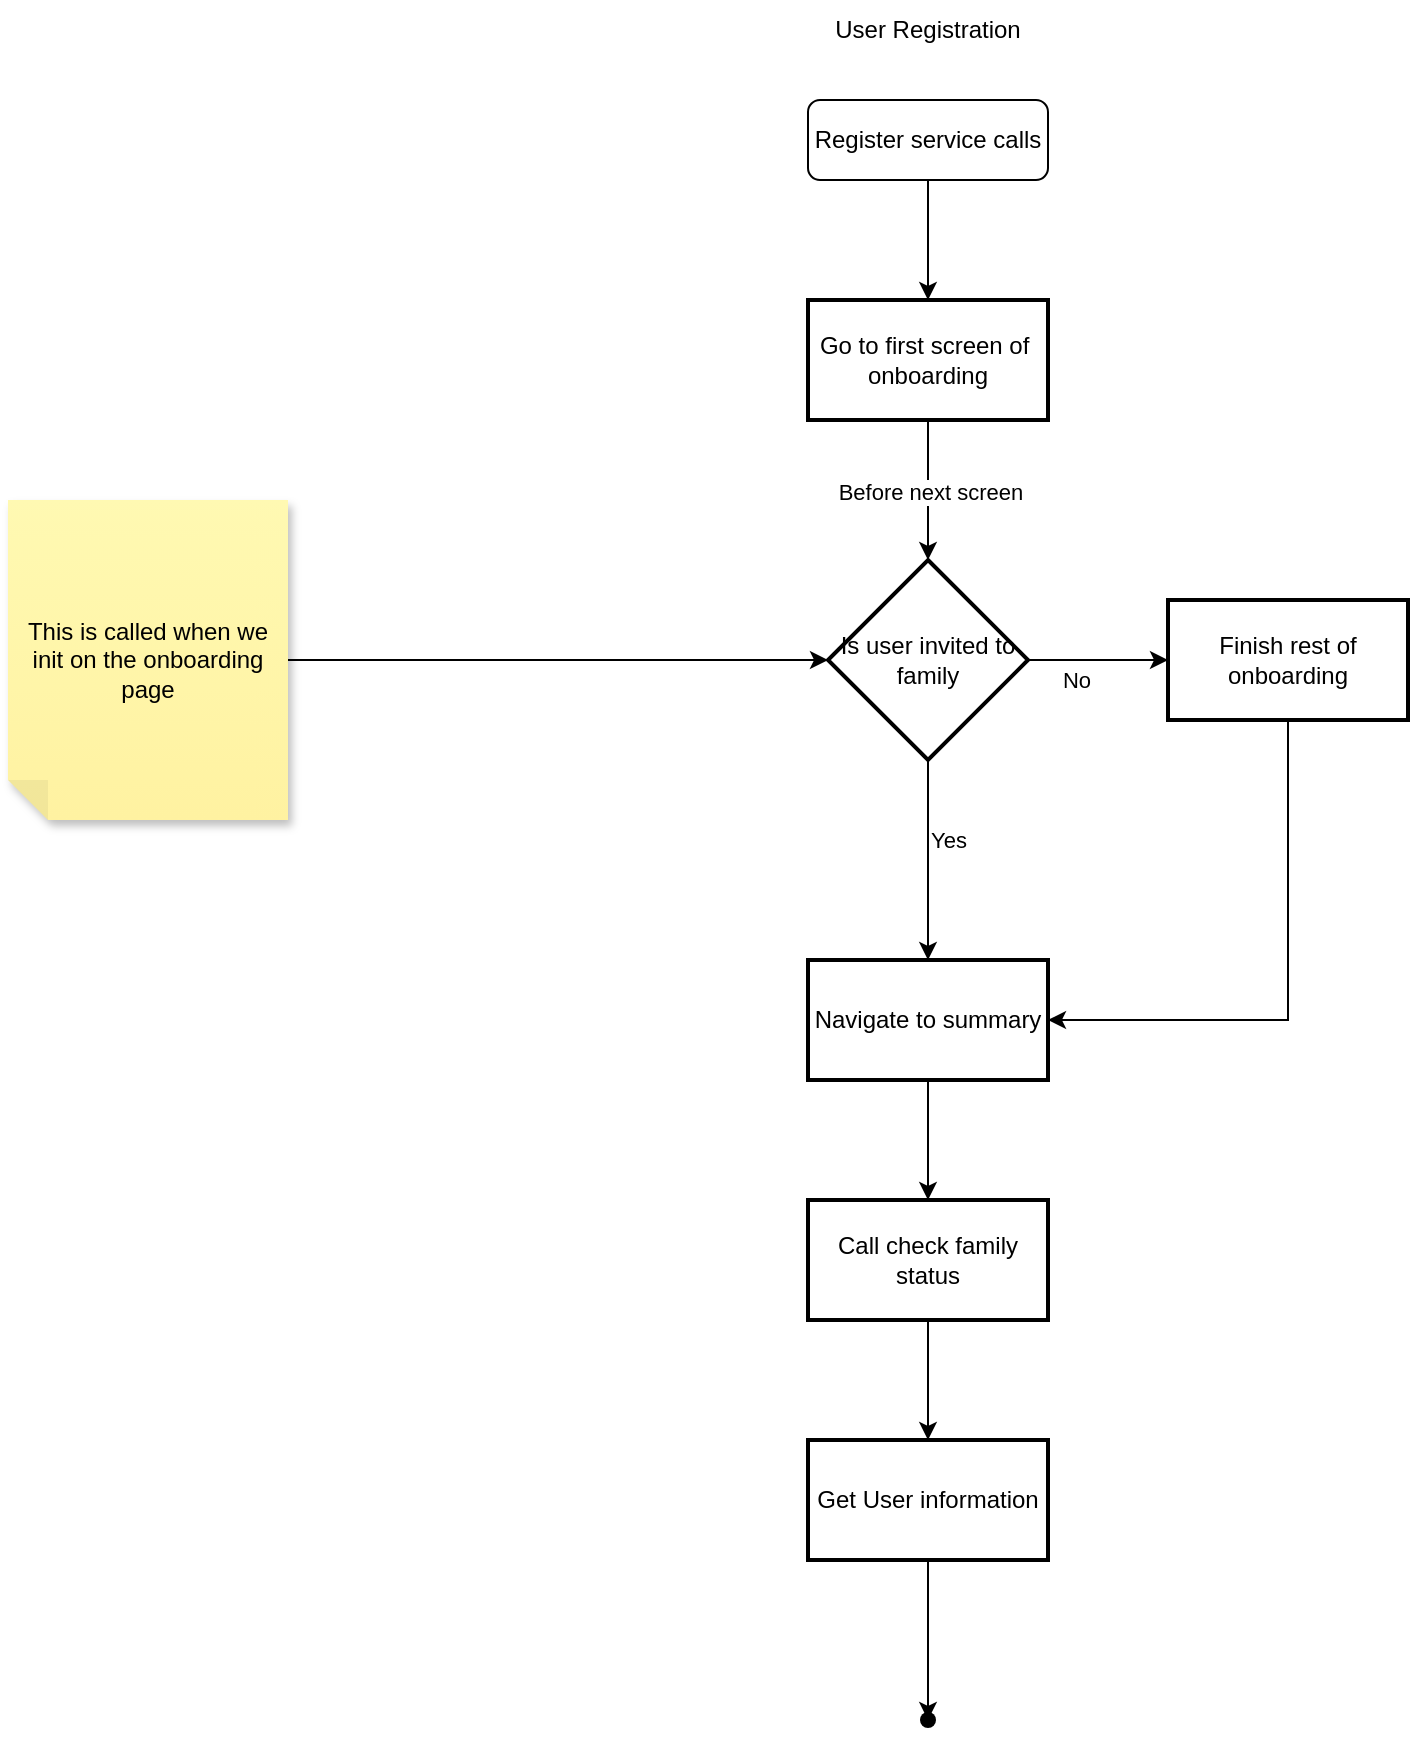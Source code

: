 <mxfile version="22.0.3" type="device" pages="3">
  <diagram name="User Registration" id="I11aeULpgsoVVp3GMLf6">
    <mxGraphModel dx="1152" dy="899" grid="1" gridSize="10" guides="1" tooltips="1" connect="1" arrows="1" fold="1" page="0" pageScale="1" pageWidth="850" pageHeight="1100" math="0" shadow="0">
      <root>
        <mxCell id="0" />
        <mxCell id="1" parent="0" />
        <mxCell id="t9h08wB3UkuwHOLylfUy-18" value="" style="edgeStyle=orthogonalEdgeStyle;rounded=0;orthogonalLoop=1;jettySize=auto;html=1;" edge="1" parent="1" source="t9h08wB3UkuwHOLylfUy-1">
          <mxGeometry relative="1" as="geometry">
            <mxPoint x="220" y="180" as="targetPoint" />
          </mxGeometry>
        </mxCell>
        <mxCell id="t9h08wB3UkuwHOLylfUy-1" value="Register service calls" style="rounded=1;whiteSpace=wrap;html=1;fontSize=12;glass=0;strokeWidth=1;shadow=0;" vertex="1" parent="1">
          <mxGeometry x="160" y="80" width="120" height="40" as="geometry" />
        </mxCell>
        <mxCell id="t9h08wB3UkuwHOLylfUy-118" value="" style="edgeStyle=orthogonalEdgeStyle;rounded=0;orthogonalLoop=1;jettySize=auto;html=1;" edge="1" parent="1" source="t9h08wB3UkuwHOLylfUy-9">
          <mxGeometry relative="1" as="geometry">
            <mxPoint x="220" y="890" as="targetPoint" />
          </mxGeometry>
        </mxCell>
        <mxCell id="t9h08wB3UkuwHOLylfUy-9" value="Get User information" style="whiteSpace=wrap;html=1;strokeWidth=2;" vertex="1" parent="1">
          <mxGeometry x="160" y="750" width="120" height="60" as="geometry" />
        </mxCell>
        <mxCell id="t9h08wB3UkuwHOLylfUy-38" value="Go to first screen of&amp;nbsp;&lt;br&gt;onboarding" style="whiteSpace=wrap;html=1;strokeWidth=2;" vertex="1" parent="1">
          <mxGeometry x="160" y="180" width="120" height="60" as="geometry" />
        </mxCell>
        <mxCell id="t9h08wB3UkuwHOLylfUy-49" value="User Registration" style="text;strokeColor=none;align=center;fillColor=none;html=1;verticalAlign=middle;whiteSpace=wrap;rounded=0;" vertex="1" parent="1">
          <mxGeometry x="130" y="30" width="180" height="30" as="geometry" />
        </mxCell>
        <mxCell id="t9h08wB3UkuwHOLylfUy-102" value="" style="edgeStyle=orthogonalEdgeStyle;rounded=0;orthogonalLoop=1;jettySize=auto;html=1;" edge="1" parent="1" source="t9h08wB3UkuwHOLylfUy-98" target="t9h08wB3UkuwHOLylfUy-101">
          <mxGeometry relative="1" as="geometry" />
        </mxCell>
        <mxCell id="t9h08wB3UkuwHOLylfUy-103" value="Yes" style="edgeLabel;html=1;align=center;verticalAlign=middle;resizable=0;points=[];" vertex="1" connectable="0" parent="t9h08wB3UkuwHOLylfUy-102">
          <mxGeometry x="-0.2" y="2" relative="1" as="geometry">
            <mxPoint x="8" as="offset" />
          </mxGeometry>
        </mxCell>
        <mxCell id="t9h08wB3UkuwHOLylfUy-108" value="" style="edgeStyle=orthogonalEdgeStyle;rounded=0;orthogonalLoop=1;jettySize=auto;html=1;" edge="1" parent="1" source="t9h08wB3UkuwHOLylfUy-98" target="t9h08wB3UkuwHOLylfUy-107">
          <mxGeometry relative="1" as="geometry" />
        </mxCell>
        <mxCell id="t9h08wB3UkuwHOLylfUy-113" value="No" style="edgeLabel;html=1;align=center;verticalAlign=middle;resizable=0;points=[];" vertex="1" connectable="0" parent="t9h08wB3UkuwHOLylfUy-108">
          <mxGeometry x="-0.314" y="2" relative="1" as="geometry">
            <mxPoint y="12" as="offset" />
          </mxGeometry>
        </mxCell>
        <mxCell id="t9h08wB3UkuwHOLylfUy-98" value="Is user invited to family" style="strokeWidth=2;html=1;shape=mxgraph.flowchart.decision;whiteSpace=wrap;" vertex="1" parent="1">
          <mxGeometry x="170" y="310" width="100" height="100" as="geometry" />
        </mxCell>
        <mxCell id="t9h08wB3UkuwHOLylfUy-99" style="edgeStyle=orthogonalEdgeStyle;rounded=0;orthogonalLoop=1;jettySize=auto;html=1;entryX=0.5;entryY=0;entryDx=0;entryDy=0;entryPerimeter=0;" edge="1" parent="1" source="t9h08wB3UkuwHOLylfUy-38" target="t9h08wB3UkuwHOLylfUy-98">
          <mxGeometry relative="1" as="geometry" />
        </mxCell>
        <mxCell id="t9h08wB3UkuwHOLylfUy-100" value="Before next screen" style="edgeLabel;html=1;align=center;verticalAlign=middle;resizable=0;points=[];" vertex="1" connectable="0" parent="t9h08wB3UkuwHOLylfUy-99">
          <mxGeometry x="0.029" y="1" relative="1" as="geometry">
            <mxPoint as="offset" />
          </mxGeometry>
        </mxCell>
        <mxCell id="t9h08wB3UkuwHOLylfUy-115" style="edgeStyle=orthogonalEdgeStyle;rounded=0;orthogonalLoop=1;jettySize=auto;html=1;entryX=0.5;entryY=0;entryDx=0;entryDy=0;" edge="1" parent="1" source="t9h08wB3UkuwHOLylfUy-101" target="t9h08wB3UkuwHOLylfUy-114">
          <mxGeometry relative="1" as="geometry" />
        </mxCell>
        <mxCell id="t9h08wB3UkuwHOLylfUy-101" value="Navigate to summary" style="whiteSpace=wrap;html=1;strokeWidth=2;" vertex="1" parent="1">
          <mxGeometry x="160" y="510" width="120" height="60" as="geometry" />
        </mxCell>
        <mxCell id="t9h08wB3UkuwHOLylfUy-109" style="edgeStyle=orthogonalEdgeStyle;rounded=0;orthogonalLoop=1;jettySize=auto;html=1;entryX=1;entryY=0.5;entryDx=0;entryDy=0;exitX=0.5;exitY=1;exitDx=0;exitDy=0;" edge="1" parent="1" source="t9h08wB3UkuwHOLylfUy-107" target="t9h08wB3UkuwHOLylfUy-101">
          <mxGeometry relative="1" as="geometry">
            <mxPoint x="430" y="410" as="sourcePoint" />
            <mxPoint x="370" y="605" as="targetPoint" />
          </mxGeometry>
        </mxCell>
        <mxCell id="t9h08wB3UkuwHOLylfUy-107" value="Finish rest of onboarding" style="whiteSpace=wrap;html=1;strokeWidth=2;" vertex="1" parent="1">
          <mxGeometry x="340" y="330" width="120" height="60" as="geometry" />
        </mxCell>
        <mxCell id="t9h08wB3UkuwHOLylfUy-116" style="edgeStyle=orthogonalEdgeStyle;rounded=0;orthogonalLoop=1;jettySize=auto;html=1;entryX=0.5;entryY=0;entryDx=0;entryDy=0;" edge="1" parent="1" source="t9h08wB3UkuwHOLylfUy-114" target="t9h08wB3UkuwHOLylfUy-9">
          <mxGeometry relative="1" as="geometry" />
        </mxCell>
        <mxCell id="t9h08wB3UkuwHOLylfUy-114" value="Call check family status" style="whiteSpace=wrap;html=1;strokeWidth=2;" vertex="1" parent="1">
          <mxGeometry x="160" y="630" width="120" height="60" as="geometry" />
        </mxCell>
        <mxCell id="t9h08wB3UkuwHOLylfUy-117" value="" style="shape=waypoint;sketch=0;size=6;pointerEvents=1;points=[];fillColor=default;resizable=0;rotatable=0;perimeter=centerPerimeter;snapToPoint=1;strokeWidth=2;" vertex="1" parent="1">
          <mxGeometry x="210" y="880" width="20" height="20" as="geometry" />
        </mxCell>
        <mxCell id="pOQlxlrW-7M5fWKGBgPx-1" value="This is called when we init on the onboarding page" style="shape=note;whiteSpace=wrap;html=1;backgroundOutline=1;fontColor=#000000;darkOpacity=0.05;fillColor=#FFF9B2;strokeColor=none;fillStyle=solid;direction=west;gradientDirection=north;gradientColor=#FFF2A1;shadow=1;size=20;pointerEvents=1;" vertex="1" parent="1">
          <mxGeometry x="-240" y="280" width="140" height="160" as="geometry" />
        </mxCell>
        <mxCell id="pOQlxlrW-7M5fWKGBgPx-2" style="edgeStyle=orthogonalEdgeStyle;rounded=0;orthogonalLoop=1;jettySize=auto;html=1;entryX=0;entryY=0.5;entryDx=0;entryDy=0;entryPerimeter=0;" edge="1" parent="1" source="pOQlxlrW-7M5fWKGBgPx-1" target="t9h08wB3UkuwHOLylfUy-98">
          <mxGeometry relative="1" as="geometry" />
        </mxCell>
      </root>
    </mxGraphModel>
  </diagram>
  <diagram id="Cz_ZLe5MWmKR2mvVQLMz" name="Validate Token">
    <mxGraphModel dx="1274" dy="854" grid="1" gridSize="10" guides="1" tooltips="1" connect="1" arrows="1" fold="1" page="0" pageScale="1" pageWidth="850" pageHeight="1100" math="0" shadow="0">
      <root>
        <mxCell id="0" />
        <mxCell id="1" parent="0" />
        <mxCell id="hUvhQDGpwkOQL54ozyJn-1" value="Validate refresh token" style="rounded=1;whiteSpace=wrap;html=1;fontSize=12;glass=0;strokeWidth=1;shadow=0;" vertex="1" parent="1">
          <mxGeometry x="750" y="80" width="120" height="40" as="geometry" />
        </mxCell>
        <mxCell id="hUvhQDGpwkOQL54ozyJn-2" value="User closes app in the middle of onboarding process&lt;br&gt;App awakens" style="text;strokeColor=none;align=center;fillColor=none;html=1;verticalAlign=middle;whiteSpace=wrap;rounded=0;" vertex="1" parent="1">
          <mxGeometry x="720" y="20" width="180" height="40" as="geometry" />
        </mxCell>
        <mxCell id="hUvhQDGpwkOQL54ozyJn-3" value="" style="edgeStyle=orthogonalEdgeStyle;rounded=0;orthogonalLoop=1;jettySize=auto;html=1;" edge="1" parent="1" source="hUvhQDGpwkOQL54ozyJn-6" target="hUvhQDGpwkOQL54ozyJn-9">
          <mxGeometry relative="1" as="geometry" />
        </mxCell>
        <mxCell id="hUvhQDGpwkOQL54ozyJn-4" value="No" style="edgeLabel;html=1;align=center;verticalAlign=middle;resizable=0;points=[];" vertex="1" connectable="0" parent="hUvhQDGpwkOQL54ozyJn-3">
          <mxGeometry x="-0.057" y="1" relative="1" as="geometry">
            <mxPoint as="offset" />
          </mxGeometry>
        </mxCell>
        <mxCell id="hUvhQDGpwkOQL54ozyJn-5" value="" style="edgeStyle=orthogonalEdgeStyle;rounded=0;orthogonalLoop=1;jettySize=auto;html=1;" edge="1" parent="1" source="hUvhQDGpwkOQL54ozyJn-6" target="hUvhQDGpwkOQL54ozyJn-35">
          <mxGeometry relative="1" as="geometry" />
        </mxCell>
        <mxCell id="hUvhQDGpwkOQL54ozyJn-6" value="Is valid token" style="strokeWidth=2;html=1;shape=mxgraph.flowchart.decision;whiteSpace=wrap;" vertex="1" parent="1">
          <mxGeometry x="760" y="190" width="100" height="100" as="geometry" />
        </mxCell>
        <mxCell id="hUvhQDGpwkOQL54ozyJn-7" style="edgeStyle=orthogonalEdgeStyle;rounded=0;orthogonalLoop=1;jettySize=auto;html=1;entryX=0.5;entryY=0;entryDx=0;entryDy=0;entryPerimeter=0;" edge="1" parent="1" source="hUvhQDGpwkOQL54ozyJn-1" target="hUvhQDGpwkOQL54ozyJn-6">
          <mxGeometry relative="1" as="geometry" />
        </mxCell>
        <mxCell id="hUvhQDGpwkOQL54ozyJn-8" value="" style="edgeStyle=orthogonalEdgeStyle;rounded=0;orthogonalLoop=1;jettySize=auto;html=1;" edge="1" parent="1" source="hUvhQDGpwkOQL54ozyJn-9" target="hUvhQDGpwkOQL54ozyJn-10">
          <mxGeometry relative="1" as="geometry" />
        </mxCell>
        <mxCell id="hUvhQDGpwkOQL54ozyJn-9" value="Navigate to login" style="whiteSpace=wrap;html=1;strokeWidth=2;" vertex="1" parent="1">
          <mxGeometry x="930" y="210" width="120" height="60" as="geometry" />
        </mxCell>
        <mxCell id="hUvhQDGpwkOQL54ozyJn-10" value="" style="shape=waypoint;sketch=0;size=6;pointerEvents=1;points=[];fillColor=default;resizable=0;rotatable=0;perimeter=centerPerimeter;snapToPoint=1;strokeWidth=2;" vertex="1" parent="1">
          <mxGeometry x="1180" y="230" width="20" height="20" as="geometry" />
        </mxCell>
        <mxCell id="hUvhQDGpwkOQL54ozyJn-11" value="" style="edgeStyle=orthogonalEdgeStyle;rounded=0;orthogonalLoop=1;jettySize=auto;html=1;" edge="1" parent="1" source="hUvhQDGpwkOQL54ozyJn-15" target="hUvhQDGpwkOQL54ozyJn-17">
          <mxGeometry relative="1" as="geometry" />
        </mxCell>
        <mxCell id="hUvhQDGpwkOQL54ozyJn-12" value="NO" style="edgeLabel;html=1;align=center;verticalAlign=middle;resizable=0;points=[];" vertex="1" connectable="0" parent="hUvhQDGpwkOQL54ozyJn-11">
          <mxGeometry x="-0.12" y="1" relative="1" as="geometry">
            <mxPoint x="9" y="-4" as="offset" />
          </mxGeometry>
        </mxCell>
        <mxCell id="hUvhQDGpwkOQL54ozyJn-13" style="edgeStyle=orthogonalEdgeStyle;rounded=0;orthogonalLoop=1;jettySize=auto;html=1;entryX=1;entryY=0.5;entryDx=0;entryDy=0;" edge="1" parent="1" source="hUvhQDGpwkOQL54ozyJn-15" target="hUvhQDGpwkOQL54ozyJn-22">
          <mxGeometry relative="1" as="geometry">
            <Array as="points">
              <mxPoint x="1010" y="590" />
              <mxPoint x="1010" y="910" />
            </Array>
          </mxGeometry>
        </mxCell>
        <mxCell id="hUvhQDGpwkOQL54ozyJn-14" value="Yes" style="edgeLabel;html=1;align=center;verticalAlign=middle;resizable=0;points=[];" vertex="1" connectable="0" parent="hUvhQDGpwkOQL54ozyJn-13">
          <mxGeometry x="-0.152" y="1" relative="1" as="geometry">
            <mxPoint as="offset" />
          </mxGeometry>
        </mxCell>
        <mxCell id="hUvhQDGpwkOQL54ozyJn-15" value="Has user onboarded at least to the first step?" style="strokeWidth=2;html=1;shape=mxgraph.flowchart.decision;whiteSpace=wrap;" vertex="1" parent="1">
          <mxGeometry x="760" y="540" width="100" height="100" as="geometry" />
        </mxCell>
        <mxCell id="hUvhQDGpwkOQL54ozyJn-16" value="" style="edgeStyle=orthogonalEdgeStyle;rounded=0;orthogonalLoop=1;jettySize=auto;html=1;" edge="1" parent="1" source="hUvhQDGpwkOQL54ozyJn-17" target="hUvhQDGpwkOQL54ozyJn-22">
          <mxGeometry relative="1" as="geometry" />
        </mxCell>
        <mxCell id="hUvhQDGpwkOQL54ozyJn-17" value="Go to first screen of onboarding" style="whiteSpace=wrap;html=1;strokeWidth=2;" vertex="1" parent="1">
          <mxGeometry x="750" y="740" width="120" height="60" as="geometry" />
        </mxCell>
        <mxCell id="hUvhQDGpwkOQL54ozyJn-18" value="" style="edgeStyle=orthogonalEdgeStyle;rounded=0;orthogonalLoop=1;jettySize=auto;html=1;" edge="1" parent="1" source="hUvhQDGpwkOQL54ozyJn-22" target="hUvhQDGpwkOQL54ozyJn-24">
          <mxGeometry relative="1" as="geometry" />
        </mxCell>
        <mxCell id="hUvhQDGpwkOQL54ozyJn-19" value="Yes" style="edgeLabel;html=1;align=center;verticalAlign=middle;resizable=0;points=[];" vertex="1" connectable="0" parent="hUvhQDGpwkOQL54ozyJn-18">
          <mxGeometry x="0.044" y="-1" relative="1" as="geometry">
            <mxPoint x="21" as="offset" />
          </mxGeometry>
        </mxCell>
        <mxCell id="hUvhQDGpwkOQL54ozyJn-20" value="" style="edgeStyle=orthogonalEdgeStyle;rounded=0;orthogonalLoop=1;jettySize=auto;html=1;" edge="1" parent="1" source="hUvhQDGpwkOQL54ozyJn-22" target="hUvhQDGpwkOQL54ozyJn-26">
          <mxGeometry relative="1" as="geometry" />
        </mxCell>
        <mxCell id="hUvhQDGpwkOQL54ozyJn-21" value="No" style="edgeLabel;html=1;align=center;verticalAlign=middle;resizable=0;points=[];" vertex="1" connectable="0" parent="hUvhQDGpwkOQL54ozyJn-20">
          <mxGeometry x="-0.167" y="-1" relative="1" as="geometry">
            <mxPoint as="offset" />
          </mxGeometry>
        </mxCell>
        <mxCell id="hUvhQDGpwkOQL54ozyJn-22" value="Is user invited to family" style="rhombus;whiteSpace=wrap;html=1;strokeWidth=2;" vertex="1" parent="1">
          <mxGeometry x="770" y="870" width="80" height="80" as="geometry" />
        </mxCell>
        <mxCell id="hUvhQDGpwkOQL54ozyJn-23" value="" style="edgeStyle=orthogonalEdgeStyle;rounded=0;orthogonalLoop=1;jettySize=auto;html=1;" edge="1" parent="1" source="hUvhQDGpwkOQL54ozyJn-24" target="hUvhQDGpwkOQL54ozyJn-28">
          <mxGeometry relative="1" as="geometry" />
        </mxCell>
        <mxCell id="hUvhQDGpwkOQL54ozyJn-24" value="Navigate to summary" style="whiteSpace=wrap;html=1;strokeWidth=2;" vertex="1" parent="1">
          <mxGeometry x="750" y="1040" width="120" height="60" as="geometry" />
        </mxCell>
        <mxCell id="hUvhQDGpwkOQL54ozyJn-25" style="edgeStyle=orthogonalEdgeStyle;rounded=0;orthogonalLoop=1;jettySize=auto;html=1;entryX=0;entryY=0.5;entryDx=0;entryDy=0;" edge="1" parent="1" source="hUvhQDGpwkOQL54ozyJn-26" target="hUvhQDGpwkOQL54ozyJn-24">
          <mxGeometry relative="1" as="geometry">
            <Array as="points">
              <mxPoint x="650" y="1070" />
            </Array>
          </mxGeometry>
        </mxCell>
        <mxCell id="hUvhQDGpwkOQL54ozyJn-26" value="Finish rest of onboarding" style="whiteSpace=wrap;html=1;strokeWidth=2;" vertex="1" parent="1">
          <mxGeometry x="590" y="880" width="120" height="60" as="geometry" />
        </mxCell>
        <mxCell id="hUvhQDGpwkOQL54ozyJn-27" value="" style="edgeStyle=orthogonalEdgeStyle;rounded=0;orthogonalLoop=1;jettySize=auto;html=1;" edge="1" parent="1" source="hUvhQDGpwkOQL54ozyJn-28" target="hUvhQDGpwkOQL54ozyJn-30">
          <mxGeometry relative="1" as="geometry" />
        </mxCell>
        <mxCell id="hUvhQDGpwkOQL54ozyJn-28" value="Check family status" style="whiteSpace=wrap;html=1;strokeWidth=2;" vertex="1" parent="1">
          <mxGeometry x="750" y="1160" width="120" height="60" as="geometry" />
        </mxCell>
        <mxCell id="hUvhQDGpwkOQL54ozyJn-29" value="" style="edgeStyle=orthogonalEdgeStyle;rounded=0;orthogonalLoop=1;jettySize=auto;html=1;" edge="1" parent="1" source="hUvhQDGpwkOQL54ozyJn-30" target="hUvhQDGpwkOQL54ozyJn-31">
          <mxGeometry relative="1" as="geometry" />
        </mxCell>
        <mxCell id="hUvhQDGpwkOQL54ozyJn-30" value="Get user information" style="whiteSpace=wrap;html=1;strokeWidth=2;" vertex="1" parent="1">
          <mxGeometry x="750" y="1300" width="120" height="60" as="geometry" />
        </mxCell>
        <mxCell id="hUvhQDGpwkOQL54ozyJn-31" value="" style="shape=waypoint;sketch=0;size=6;pointerEvents=1;points=[];fillColor=default;resizable=0;rotatable=0;perimeter=centerPerimeter;snapToPoint=1;strokeWidth=2;" vertex="1" parent="1">
          <mxGeometry x="800" y="1460" width="20" height="20" as="geometry" />
        </mxCell>
        <mxCell id="hUvhQDGpwkOQL54ozyJn-32" value="How?&lt;br&gt;We should check if the user&amp;nbsp;" style="shape=note;whiteSpace=wrap;html=1;backgroundOutline=1;fontColor=#000000;darkOpacity=0.05;fillColor=#FFF9B2;strokeColor=none;fillStyle=solid;direction=west;gradientDirection=north;gradientColor=#FFF2A1;shadow=1;size=20;pointerEvents=1;" vertex="1" parent="1">
          <mxGeometry x="560" y="510" width="140" height="160" as="geometry" />
        </mxCell>
        <mxCell id="hUvhQDGpwkOQL54ozyJn-33" style="edgeStyle=orthogonalEdgeStyle;rounded=0;orthogonalLoop=1;jettySize=auto;html=1;entryX=1;entryY=0.5;entryDx=0;entryDy=0;" edge="1" parent="1" source="hUvhQDGpwkOQL54ozyJn-35" target="hUvhQDGpwkOQL54ozyJn-24">
          <mxGeometry relative="1" as="geometry">
            <Array as="points">
              <mxPoint x="1100" y="420" />
              <mxPoint x="1100" y="1070" />
            </Array>
          </mxGeometry>
        </mxCell>
        <mxCell id="hUvhQDGpwkOQL54ozyJn-34" value="Yes" style="edgeLabel;html=1;align=center;verticalAlign=middle;resizable=0;points=[];" vertex="1" connectable="0" parent="hUvhQDGpwkOQL54ozyJn-33">
          <mxGeometry x="-0.078" y="-2" relative="1" as="geometry">
            <mxPoint x="12" as="offset" />
          </mxGeometry>
        </mxCell>
        <mxCell id="hUvhQDGpwkOQL54ozyJn-35" value="Is user &lt;br&gt;onboarded" style="strokeWidth=2;html=1;shape=mxgraph.flowchart.decision;whiteSpace=wrap;" vertex="1" parent="1">
          <mxGeometry x="760" y="370" width="100" height="100" as="geometry" />
        </mxCell>
        <mxCell id="hUvhQDGpwkOQL54ozyJn-36" style="edgeStyle=orthogonalEdgeStyle;rounded=0;orthogonalLoop=1;jettySize=auto;html=1;entryX=0.5;entryY=0;entryDx=0;entryDy=0;entryPerimeter=0;" edge="1" parent="1" source="hUvhQDGpwkOQL54ozyJn-35" target="hUvhQDGpwkOQL54ozyJn-15">
          <mxGeometry relative="1" as="geometry" />
        </mxCell>
        <mxCell id="hUvhQDGpwkOQL54ozyJn-37" value="No" style="edgeLabel;html=1;align=center;verticalAlign=middle;resizable=0;points=[];" vertex="1" connectable="0" parent="hUvhQDGpwkOQL54ozyJn-36">
          <mxGeometry x="-0.151" y="-2" relative="1" as="geometry">
            <mxPoint x="12" as="offset" />
          </mxGeometry>
        </mxCell>
        <mxCell id="hUvhQDGpwkOQL54ozyJn-38" style="edgeStyle=orthogonalEdgeStyle;rounded=0;orthogonalLoop=1;jettySize=auto;html=1;entryX=0;entryY=0.5;entryDx=0;entryDy=0;entryPerimeter=0;" edge="1" parent="1" source="hUvhQDGpwkOQL54ozyJn-32" target="hUvhQDGpwkOQL54ozyJn-15">
          <mxGeometry relative="1" as="geometry" />
        </mxCell>
      </root>
    </mxGraphModel>
  </diagram>
  <diagram id="auh5uTaQjy6GIx5TE4lT" name="User Login">
    <mxGraphModel dx="474" dy="809" grid="1" gridSize="10" guides="1" tooltips="1" connect="1" arrows="1" fold="1" page="0" pageScale="1" pageWidth="850" pageHeight="1100" math="0" shadow="0">
      <root>
        <mxCell id="0" />
        <mxCell id="1" parent="0" />
        <mxCell id="OzDNeDnA2lBw9-A2b7hw-1" value="" style="rounded=0;html=1;jettySize=auto;orthogonalLoop=1;fontSize=11;endArrow=block;endFill=0;endSize=8;strokeWidth=1;shadow=0;labelBackgroundColor=none;edgeStyle=orthogonalEdgeStyle;" edge="1" parent="1" source="OzDNeDnA2lBw9-A2b7hw-2" target="OzDNeDnA2lBw9-A2b7hw-6">
          <mxGeometry relative="1" as="geometry" />
        </mxCell>
        <mxCell id="OzDNeDnA2lBw9-A2b7hw-2" value="User login" style="rounded=1;whiteSpace=wrap;html=1;fontSize=12;glass=0;strokeWidth=1;shadow=0;" vertex="1" parent="1">
          <mxGeometry x="1480" y="70" width="120" height="40" as="geometry" />
        </mxCell>
        <mxCell id="OzDNeDnA2lBw9-A2b7hw-3" value="No" style="edgeStyle=orthogonalEdgeStyle;rounded=0;html=1;jettySize=auto;orthogonalLoop=1;fontSize=11;endArrow=block;endFill=0;endSize=8;strokeWidth=1;shadow=0;labelBackgroundColor=none;entryX=0;entryY=0.5;entryDx=0;entryDy=0;" edge="1" parent="1" source="OzDNeDnA2lBw9-A2b7hw-6">
          <mxGeometry x="0.198" y="10" relative="1" as="geometry">
            <mxPoint as="offset" />
            <mxPoint x="1674" y="200" as="targetPoint" />
          </mxGeometry>
        </mxCell>
        <mxCell id="OzDNeDnA2lBw9-A2b7hw-4" value="" style="edgeStyle=orthogonalEdgeStyle;rounded=0;orthogonalLoop=1;jettySize=auto;html=1;" edge="1" parent="1" source="OzDNeDnA2lBw9-A2b7hw-6" target="OzDNeDnA2lBw9-A2b7hw-15">
          <mxGeometry relative="1" as="geometry" />
        </mxCell>
        <mxCell id="OzDNeDnA2lBw9-A2b7hw-5" value="Yes" style="edgeLabel;html=1;align=center;verticalAlign=middle;resizable=0;points=[];" vertex="1" connectable="0" parent="OzDNeDnA2lBw9-A2b7hw-4">
          <mxGeometry x="0.075" y="2" relative="1" as="geometry">
            <mxPoint x="8" as="offset" />
          </mxGeometry>
        </mxCell>
        <mxCell id="OzDNeDnA2lBw9-A2b7hw-6" value="User been&lt;br&gt;invited to &lt;br&gt;family?" style="rhombus;whiteSpace=wrap;html=1;shadow=0;fontFamily=Helvetica;fontSize=12;align=center;strokeWidth=1;spacing=6;spacingTop=-4;" vertex="1" parent="1">
          <mxGeometry x="1490" y="160" width="100" height="80" as="geometry" />
        </mxCell>
        <mxCell id="OzDNeDnA2lBw9-A2b7hw-7" value="Yes" style="edgeStyle=orthogonalEdgeStyle;rounded=0;orthogonalLoop=1;jettySize=auto;html=1;" edge="1" parent="1" source="OzDNeDnA2lBw9-A2b7hw-10" target="OzDNeDnA2lBw9-A2b7hw-25">
          <mxGeometry x="-0.111" y="10" relative="1" as="geometry">
            <mxPoint as="offset" />
          </mxGeometry>
        </mxCell>
        <mxCell id="OzDNeDnA2lBw9-A2b7hw-8" value="" style="edgeStyle=orthogonalEdgeStyle;rounded=0;orthogonalLoop=1;jettySize=auto;html=1;" edge="1" parent="1" source="OzDNeDnA2lBw9-A2b7hw-10" target="OzDNeDnA2lBw9-A2b7hw-27">
          <mxGeometry relative="1" as="geometry" />
        </mxCell>
        <mxCell id="OzDNeDnA2lBw9-A2b7hw-9" value="No" style="edgeLabel;html=1;align=center;verticalAlign=middle;resizable=0;points=[];" vertex="1" connectable="0" parent="OzDNeDnA2lBw9-A2b7hw-8">
          <mxGeometry x="-0.029" y="-1" relative="1" as="geometry">
            <mxPoint y="9" as="offset" />
          </mxGeometry>
        </mxCell>
        <mxCell id="OzDNeDnA2lBw9-A2b7hw-10" value="Is User the&lt;br&gt;owner?" style="rhombus;whiteSpace=wrap;html=1;shadow=0;fontFamily=Helvetica;fontSize=12;align=center;strokeWidth=1;spacing=6;spacingTop=-4;" vertex="1" parent="1">
          <mxGeometry x="1490" y="470" width="100" height="80" as="geometry" />
        </mxCell>
        <mxCell id="OzDNeDnA2lBw9-A2b7hw-11" style="edgeStyle=orthogonalEdgeStyle;rounded=0;orthogonalLoop=1;jettySize=auto;html=1;entryX=0.5;entryY=0;entryDx=0;entryDy=0;" edge="1" parent="1" source="OzDNeDnA2lBw9-A2b7hw-15" target="OzDNeDnA2lBw9-A2b7hw-10">
          <mxGeometry relative="1" as="geometry" />
        </mxCell>
        <mxCell id="OzDNeDnA2lBw9-A2b7hw-12" value="Yes" style="edgeLabel;html=1;align=center;verticalAlign=middle;resizable=0;points=[];" vertex="1" connectable="0" parent="OzDNeDnA2lBw9-A2b7hw-11">
          <mxGeometry x="-0.171" y="4" relative="1" as="geometry">
            <mxPoint x="6" as="offset" />
          </mxGeometry>
        </mxCell>
        <mxCell id="OzDNeDnA2lBw9-A2b7hw-13" style="edgeStyle=orthogonalEdgeStyle;rounded=0;orthogonalLoop=1;jettySize=auto;html=1;entryX=1;entryY=0.5;entryDx=0;entryDy=0;" edge="1" parent="1" source="OzDNeDnA2lBw9-A2b7hw-15" target="OzDNeDnA2lBw9-A2b7hw-39">
          <mxGeometry relative="1" as="geometry" />
        </mxCell>
        <mxCell id="OzDNeDnA2lBw9-A2b7hw-14" value="No" style="edgeLabel;html=1;align=center;verticalAlign=middle;resizable=0;points=[];" vertex="1" connectable="0" parent="OzDNeDnA2lBw9-A2b7hw-13">
          <mxGeometry x="-0.181" y="1" relative="1" as="geometry">
            <mxPoint x="3" y="-11" as="offset" />
          </mxGeometry>
        </mxCell>
        <mxCell id="OzDNeDnA2lBw9-A2b7hw-15" value="Is user&lt;br&gt;in a family" style="rhombus;whiteSpace=wrap;html=1;shadow=0;strokeWidth=1;spacing=6;spacingTop=-4;" vertex="1" parent="1">
          <mxGeometry x="1485" y="320" width="110" height="80" as="geometry" />
        </mxCell>
        <mxCell id="OzDNeDnA2lBw9-A2b7hw-16" value="" style="edgeStyle=orthogonalEdgeStyle;rounded=0;orthogonalLoop=1;jettySize=auto;html=1;" edge="1" parent="1" source="OzDNeDnA2lBw9-A2b7hw-20" target="OzDNeDnA2lBw9-A2b7hw-22">
          <mxGeometry relative="1" as="geometry" />
        </mxCell>
        <mxCell id="OzDNeDnA2lBw9-A2b7hw-17" value="No&lt;br&gt;" style="edgeLabel;html=1;align=center;verticalAlign=middle;resizable=0;points=[];" vertex="1" connectable="0" parent="OzDNeDnA2lBw9-A2b7hw-16">
          <mxGeometry x="-0.156" y="3" relative="1" as="geometry">
            <mxPoint x="8" as="offset" />
          </mxGeometry>
        </mxCell>
        <mxCell id="OzDNeDnA2lBw9-A2b7hw-18" style="edgeStyle=orthogonalEdgeStyle;rounded=0;orthogonalLoop=1;jettySize=auto;html=1;" edge="1" parent="1" source="OzDNeDnA2lBw9-A2b7hw-20" target="OzDNeDnA2lBw9-A2b7hw-23">
          <mxGeometry relative="1" as="geometry" />
        </mxCell>
        <mxCell id="OzDNeDnA2lBw9-A2b7hw-19" value="Yes&lt;br&gt;" style="edgeLabel;html=1;align=center;verticalAlign=middle;resizable=0;points=[];" vertex="1" connectable="0" parent="OzDNeDnA2lBw9-A2b7hw-18">
          <mxGeometry y="2" relative="1" as="geometry">
            <mxPoint y="-13" as="offset" />
          </mxGeometry>
        </mxCell>
        <mxCell id="OzDNeDnA2lBw9-A2b7hw-20" value="Is user&lt;br&gt;in a family" style="rhombus;whiteSpace=wrap;html=1;shadow=0;strokeWidth=1;spacing=6;spacingTop=-4;" vertex="1" parent="1">
          <mxGeometry x="1674" y="160" width="110" height="80" as="geometry" />
        </mxCell>
        <mxCell id="OzDNeDnA2lBw9-A2b7hw-21" style="edgeStyle=orthogonalEdgeStyle;rounded=0;orthogonalLoop=1;jettySize=auto;html=1;entryX=0.5;entryY=1;entryDx=0;entryDy=0;entryPerimeter=0;" edge="1" parent="1" source="OzDNeDnA2lBw9-A2b7hw-22" target="OzDNeDnA2lBw9-A2b7hw-23">
          <mxGeometry relative="1" as="geometry">
            <mxPoint x="1970" y="220" as="targetPoint" />
          </mxGeometry>
        </mxCell>
        <mxCell id="OzDNeDnA2lBw9-A2b7hw-22" value="Create new family &amp;amp;&lt;br&gt;add user as owner" style="rounded=1;whiteSpace=wrap;html=1;shadow=0;strokeWidth=1;spacing=6;spacingTop=-4;" vertex="1" parent="1">
          <mxGeometry x="1669" y="330" width="120" height="60" as="geometry" />
        </mxCell>
        <mxCell id="OzDNeDnA2lBw9-A2b7hw-23" value="" style="strokeWidth=2;html=1;shape=mxgraph.flowchart.terminator;whiteSpace=wrap;" vertex="1" parent="1">
          <mxGeometry x="1930" y="185" width="70" height="30" as="geometry" />
        </mxCell>
        <mxCell id="OzDNeDnA2lBw9-A2b7hw-24" style="edgeStyle=orthogonalEdgeStyle;rounded=0;orthogonalLoop=1;jettySize=auto;html=1;entryX=0.5;entryY=0;entryDx=0;entryDy=0;" edge="1" parent="1" source="OzDNeDnA2lBw9-A2b7hw-25" target="OzDNeDnA2lBw9-A2b7hw-34">
          <mxGeometry relative="1" as="geometry" />
        </mxCell>
        <mxCell id="OzDNeDnA2lBw9-A2b7hw-25" value="&lt;meta charset=&quot;utf-8&quot;&gt;&lt;span style=&quot;color: rgb(240, 240, 240); font-family: Helvetica; font-size: 12px; font-style: normal; font-variant-ligatures: normal; font-variant-caps: normal; font-weight: 400; letter-spacing: normal; orphans: 2; text-align: center; text-indent: 0px; text-transform: none; widows: 2; word-spacing: 0px; -webkit-text-stroke-width: 0px; background-color: rgb(27, 29, 30); text-decoration-thickness: initial; text-decoration-style: initial; text-decoration-color: initial; float: none; display: inline !important;&quot;&gt;Prompt user if they want to switch&lt;/span&gt;" style="rounded=1;whiteSpace=wrap;html=1;shadow=0;strokeWidth=1;spacing=6;spacingTop=-4;" vertex="1" parent="1">
          <mxGeometry x="1480" y="640" width="120" height="60" as="geometry" />
        </mxCell>
        <mxCell id="OzDNeDnA2lBw9-A2b7hw-26" style="edgeStyle=orthogonalEdgeStyle;rounded=0;orthogonalLoop=1;jettySize=auto;html=1;entryX=0;entryY=0.5;entryDx=0;entryDy=0;" edge="1" parent="1" source="OzDNeDnA2lBw9-A2b7hw-27" target="OzDNeDnA2lBw9-A2b7hw-30">
          <mxGeometry relative="1" as="geometry" />
        </mxCell>
        <mxCell id="OzDNeDnA2lBw9-A2b7hw-27" value="Prompt user if they want to switch" style="rounded=1;whiteSpace=wrap;html=1;shadow=0;strokeWidth=1;spacing=6;spacingTop=-4;" vertex="1" parent="1">
          <mxGeometry x="1660" y="480" width="120" height="60" as="geometry" />
        </mxCell>
        <mxCell id="OzDNeDnA2lBw9-A2b7hw-28" style="edgeStyle=orthogonalEdgeStyle;rounded=0;orthogonalLoop=1;jettySize=auto;html=1;entryX=0;entryY=0.5;entryDx=0;entryDy=0;" edge="1" parent="1" source="OzDNeDnA2lBw9-A2b7hw-30" target="OzDNeDnA2lBw9-A2b7hw-31">
          <mxGeometry relative="1" as="geometry" />
        </mxCell>
        <mxCell id="OzDNeDnA2lBw9-A2b7hw-29" value="Yes" style="edgeLabel;html=1;align=center;verticalAlign=middle;resizable=0;points=[];" vertex="1" connectable="0" parent="OzDNeDnA2lBw9-A2b7hw-28">
          <mxGeometry x="0.114" y="-1" relative="1" as="geometry">
            <mxPoint y="9" as="offset" />
          </mxGeometry>
        </mxCell>
        <mxCell id="OzDNeDnA2lBw9-A2b7hw-30" value="User want to switch?" style="rhombus;whiteSpace=wrap;html=1;shadow=0;fontFamily=Helvetica;fontSize=12;align=center;strokeWidth=1;spacing=6;spacingTop=-4;" vertex="1" parent="1">
          <mxGeometry x="1850" y="470" width="100" height="80" as="geometry" />
        </mxCell>
        <mxCell id="OzDNeDnA2lBw9-A2b7hw-31" value="Switch user to new&lt;br&gt;family" style="rounded=1;whiteSpace=wrap;html=1;shadow=0;strokeWidth=1;spacing=6;spacingTop=-4;" vertex="1" parent="1">
          <mxGeometry x="2020" y="480" width="120" height="60" as="geometry" />
        </mxCell>
        <mxCell id="OzDNeDnA2lBw9-A2b7hw-32" style="edgeStyle=orthogonalEdgeStyle;rounded=0;orthogonalLoop=1;jettySize=auto;html=1;entryX=0.5;entryY=0;entryDx=0;entryDy=0;" edge="1" parent="1" source="OzDNeDnA2lBw9-A2b7hw-34" target="OzDNeDnA2lBw9-A2b7hw-38">
          <mxGeometry relative="1" as="geometry" />
        </mxCell>
        <mxCell id="OzDNeDnA2lBw9-A2b7hw-33" value="Yes" style="edgeLabel;html=1;align=center;verticalAlign=middle;resizable=0;points=[];" vertex="1" connectable="0" parent="OzDNeDnA2lBw9-A2b7hw-32">
          <mxGeometry x="-0.171" y="-1" relative="1" as="geometry">
            <mxPoint x="11" as="offset" />
          </mxGeometry>
        </mxCell>
        <mxCell id="OzDNeDnA2lBw9-A2b7hw-34" value="User want to switch?" style="rhombus;whiteSpace=wrap;html=1;shadow=0;fontFamily=Helvetica;fontSize=12;align=center;strokeWidth=1;spacing=6;spacingTop=-4;" vertex="1" parent="1">
          <mxGeometry x="1490" y="750" width="100" height="80" as="geometry" />
        </mxCell>
        <mxCell id="OzDNeDnA2lBw9-A2b7hw-35" value="" style="strokeWidth=2;html=1;shape=mxgraph.flowchart.terminator;whiteSpace=wrap;" vertex="1" parent="1">
          <mxGeometry x="1694" y="775" width="70" height="30" as="geometry" />
        </mxCell>
        <mxCell id="OzDNeDnA2lBw9-A2b7hw-36" style="edgeStyle=orthogonalEdgeStyle;rounded=0;orthogonalLoop=1;jettySize=auto;html=1;entryX=0;entryY=0.5;entryDx=0;entryDy=0;entryPerimeter=0;" edge="1" parent="1" source="OzDNeDnA2lBw9-A2b7hw-34" target="OzDNeDnA2lBw9-A2b7hw-35">
          <mxGeometry relative="1" as="geometry" />
        </mxCell>
        <mxCell id="OzDNeDnA2lBw9-A2b7hw-37" value="No" style="edgeLabel;html=1;align=center;verticalAlign=middle;resizable=0;points=[];" vertex="1" connectable="0" parent="OzDNeDnA2lBw9-A2b7hw-36">
          <mxGeometry x="0.111" relative="1" as="geometry">
            <mxPoint y="10" as="offset" />
          </mxGeometry>
        </mxCell>
        <mxCell id="OzDNeDnA2lBw9-A2b7hw-38" value="&lt;span style=&quot;color: rgb(240, 240, 240); font-family: Helvetica; font-size: 12px; font-style: normal; font-variant-ligatures: normal; font-variant-caps: normal; font-weight: 400; letter-spacing: normal; orphans: 2; text-align: center; text-indent: 0px; text-transform: none; widows: 2; word-spacing: 0px; -webkit-text-stroke-width: 0px; background-color: rgb(27, 29, 30); text-decoration-thickness: initial; text-decoration-style: initial; text-decoration-color: initial; float: none; display: inline !important;&quot;&gt;Deactivate user&#39;s family&lt;br&gt;and switch them to other family&lt;br&gt;&lt;/span&gt;" style="rounded=1;whiteSpace=wrap;html=1;shadow=0;strokeWidth=1;spacing=6;spacingTop=-4;" vertex="1" parent="1">
          <mxGeometry x="1480" y="900" width="120" height="60" as="geometry" />
        </mxCell>
        <mxCell id="OzDNeDnA2lBw9-A2b7hw-39" value="Add user to family they invited to" style="rounded=1;whiteSpace=wrap;html=1;fontSize=12;glass=0;strokeWidth=1;shadow=0;" vertex="1" parent="1">
          <mxGeometry x="1330" y="340" width="120" height="40" as="geometry" />
        </mxCell>
        <mxCell id="OzDNeDnA2lBw9-A2b7hw-40" value="" style="strokeWidth=2;html=1;shape=mxgraph.flowchart.terminator;whiteSpace=wrap;" vertex="1" parent="1">
          <mxGeometry x="1355" y="440" width="70" height="30" as="geometry" />
        </mxCell>
        <mxCell id="OzDNeDnA2lBw9-A2b7hw-41" style="edgeStyle=orthogonalEdgeStyle;rounded=0;orthogonalLoop=1;jettySize=auto;html=1;entryX=0.5;entryY=0;entryDx=0;entryDy=0;entryPerimeter=0;" edge="1" parent="1" source="OzDNeDnA2lBw9-A2b7hw-39" target="OzDNeDnA2lBw9-A2b7hw-40">
          <mxGeometry relative="1" as="geometry" />
        </mxCell>
        <mxCell id="OzDNeDnA2lBw9-A2b7hw-42" value="" style="strokeWidth=2;html=1;shape=mxgraph.flowchart.terminator;whiteSpace=wrap;" vertex="1" parent="1">
          <mxGeometry x="1865" y="630" width="70" height="30" as="geometry" />
        </mxCell>
        <mxCell id="OzDNeDnA2lBw9-A2b7hw-43" style="edgeStyle=orthogonalEdgeStyle;rounded=0;orthogonalLoop=1;jettySize=auto;html=1;entryX=0.5;entryY=0;entryDx=0;entryDy=0;entryPerimeter=0;" edge="1" parent="1" source="OzDNeDnA2lBw9-A2b7hw-30" target="OzDNeDnA2lBw9-A2b7hw-42">
          <mxGeometry relative="1" as="geometry" />
        </mxCell>
        <mxCell id="OzDNeDnA2lBw9-A2b7hw-44" value="No" style="edgeLabel;html=1;align=center;verticalAlign=middle;resizable=0;points=[];" vertex="1" connectable="0" parent="OzDNeDnA2lBw9-A2b7hw-43">
          <mxGeometry y="3" relative="1" as="geometry">
            <mxPoint x="7" as="offset" />
          </mxGeometry>
        </mxCell>
        <mxCell id="OzDNeDnA2lBw9-A2b7hw-45" style="edgeStyle=orthogonalEdgeStyle;rounded=0;orthogonalLoop=1;jettySize=auto;html=1;entryX=1;entryY=0.5;entryDx=0;entryDy=0;entryPerimeter=0;" edge="1" parent="1" source="OzDNeDnA2lBw9-A2b7hw-31" target="OzDNeDnA2lBw9-A2b7hw-42">
          <mxGeometry relative="1" as="geometry">
            <Array as="points">
              <mxPoint x="2080" y="645" />
            </Array>
          </mxGeometry>
        </mxCell>
        <mxCell id="OzDNeDnA2lBw9-A2b7hw-46" style="edgeStyle=orthogonalEdgeStyle;rounded=0;orthogonalLoop=1;jettySize=auto;html=1;entryX=0.5;entryY=1;entryDx=0;entryDy=0;entryPerimeter=0;" edge="1" parent="1" source="OzDNeDnA2lBw9-A2b7hw-38" target="OzDNeDnA2lBw9-A2b7hw-35">
          <mxGeometry relative="1" as="geometry" />
        </mxCell>
        <mxCell id="OzDNeDnA2lBw9-A2b7hw-47" value="&lt;font style=&quot;font-size: 18px;&quot;&gt;Documentation of Invitation Logic&lt;/font&gt;" style="text;html=1;strokeColor=none;fillColor=none;align=center;verticalAlign=middle;whiteSpace=wrap;rounded=0;" vertex="1" parent="1">
          <mxGeometry x="1640" y="70" width="320" height="30" as="geometry" />
        </mxCell>
      </root>
    </mxGraphModel>
  </diagram>
</mxfile>
